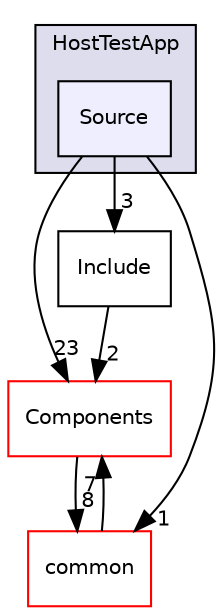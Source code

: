 digraph "C:/Work.git/ble/BLE-CC254x-1.4.0/Projects/ble/HostTestApp/Source" {
  compound=true
  node [ fontsize="10", fontname="Helvetica"];
  edge [ labelfontsize="10", labelfontname="Helvetica"];
  subgraph clusterdir_9cd11b34974c51649631d6f903139a22 {
    graph [ bgcolor="#ddddee", pencolor="black", label="HostTestApp" fontname="Helvetica", fontsize="10", URL="dir_9cd11b34974c51649631d6f903139a22.html"]
  dir_36f200aa4cd0cf1e80f22a2e900d2627 [shape=box, label="Source", style="filled", fillcolor="#eeeeff", pencolor="black", URL="dir_36f200aa4cd0cf1e80f22a2e900d2627.html"];
  }
  dir_7a2b63247ca617f0e1ef727740be8a23 [shape=box label="Components" fillcolor="white" style="filled" color="red" URL="dir_7a2b63247ca617f0e1ef727740be8a23.html"];
  dir_75d9d4b6f44aa532429bfdb05dd9374d [shape=box label="common" fillcolor="white" style="filled" color="red" URL="dir_75d9d4b6f44aa532429bfdb05dd9374d.html"];
  dir_c92cc19f0c851bfd7369f25eb8781a13 [shape=box label="Include" URL="dir_c92cc19f0c851bfd7369f25eb8781a13.html"];
  dir_7a2b63247ca617f0e1ef727740be8a23->dir_75d9d4b6f44aa532429bfdb05dd9374d [headlabel="8", labeldistance=1.5 headhref="dir_000001_000049.html"];
  dir_75d9d4b6f44aa532429bfdb05dd9374d->dir_7a2b63247ca617f0e1ef727740be8a23 [headlabel="7", labeldistance=1.5 headhref="dir_000049_000001.html"];
  dir_c92cc19f0c851bfd7369f25eb8781a13->dir_7a2b63247ca617f0e1ef727740be8a23 [headlabel="2", labeldistance=1.5 headhref="dir_000069_000001.html"];
  dir_36f200aa4cd0cf1e80f22a2e900d2627->dir_7a2b63247ca617f0e1ef727740be8a23 [headlabel="23", labeldistance=1.5 headhref="dir_000068_000001.html"];
  dir_36f200aa4cd0cf1e80f22a2e900d2627->dir_75d9d4b6f44aa532429bfdb05dd9374d [headlabel="1", labeldistance=1.5 headhref="dir_000068_000049.html"];
  dir_36f200aa4cd0cf1e80f22a2e900d2627->dir_c92cc19f0c851bfd7369f25eb8781a13 [headlabel="3", labeldistance=1.5 headhref="dir_000068_000069.html"];
}
